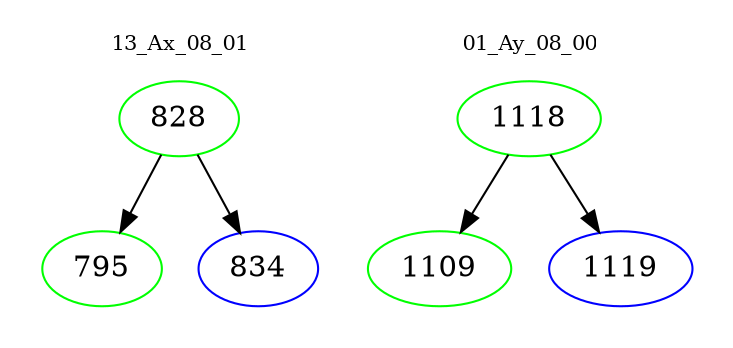 digraph{
subgraph cluster_0 {
color = white
label = "13_Ax_08_01";
fontsize=10;
T0_828 [label="828", color="green"]
T0_828 -> T0_795 [color="black"]
T0_795 [label="795", color="green"]
T0_828 -> T0_834 [color="black"]
T0_834 [label="834", color="blue"]
}
subgraph cluster_1 {
color = white
label = "01_Ay_08_00";
fontsize=10;
T1_1118 [label="1118", color="green"]
T1_1118 -> T1_1109 [color="black"]
T1_1109 [label="1109", color="green"]
T1_1118 -> T1_1119 [color="black"]
T1_1119 [label="1119", color="blue"]
}
}
